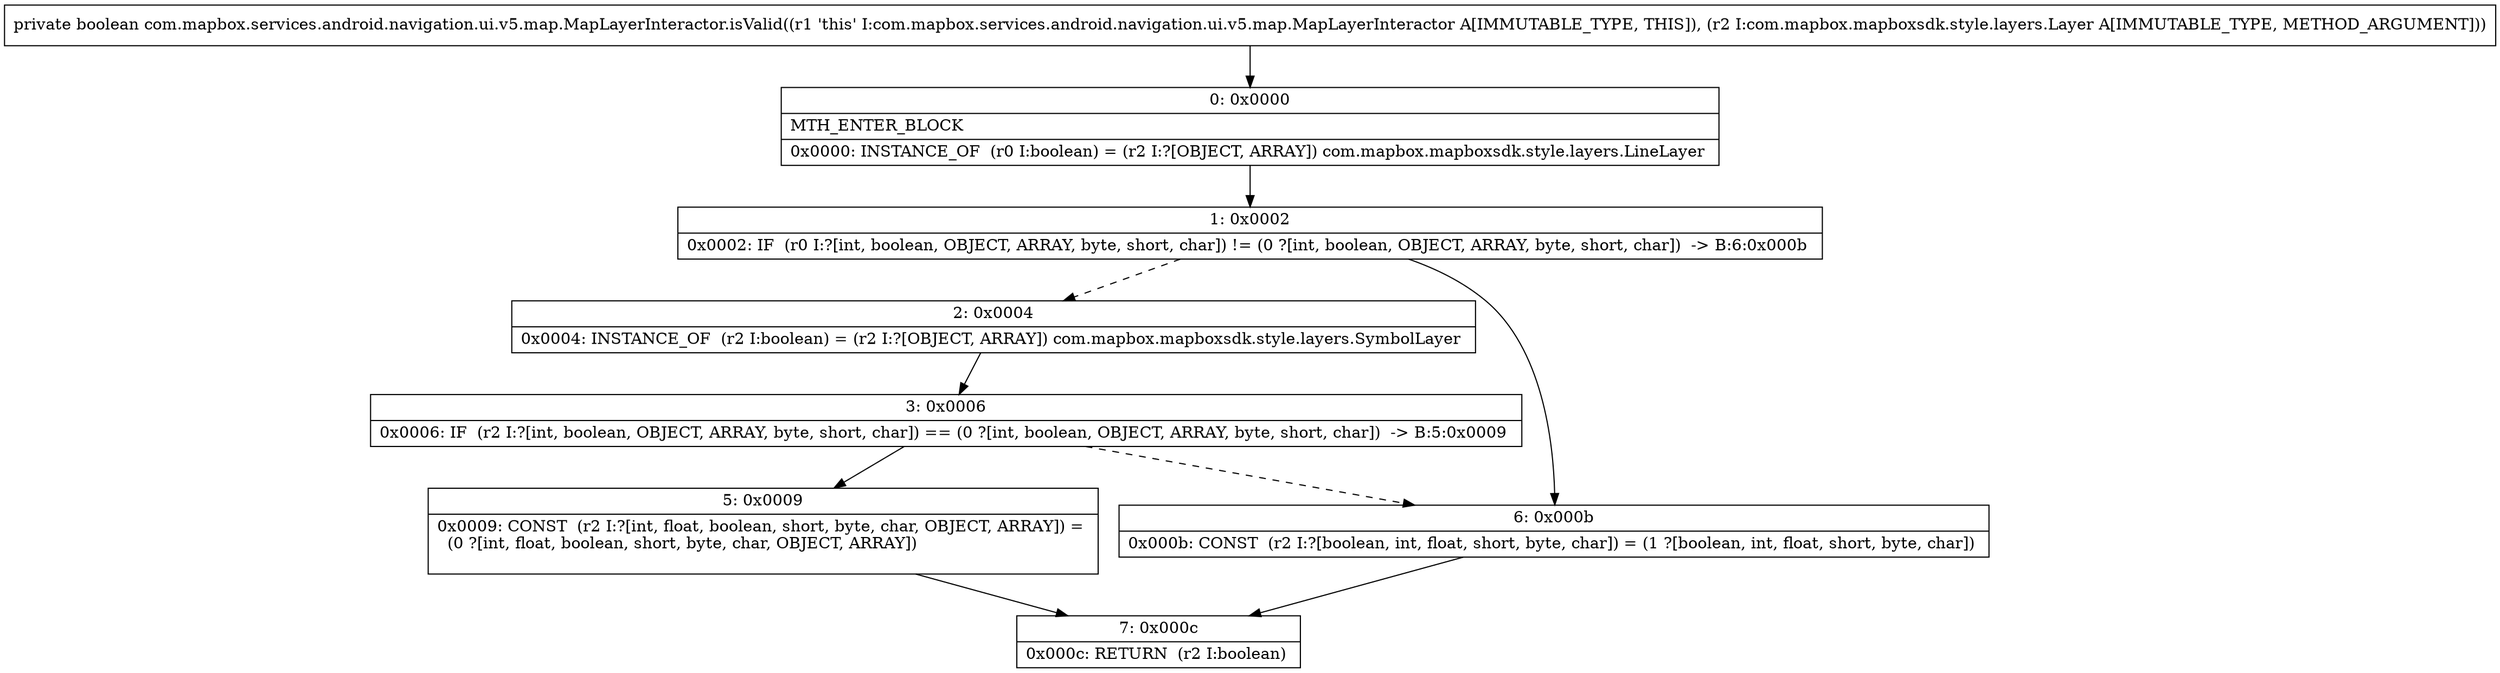 digraph "CFG forcom.mapbox.services.android.navigation.ui.v5.map.MapLayerInteractor.isValid(Lcom\/mapbox\/mapboxsdk\/style\/layers\/Layer;)Z" {
Node_0 [shape=record,label="{0\:\ 0x0000|MTH_ENTER_BLOCK\l|0x0000: INSTANCE_OF  (r0 I:boolean) = (r2 I:?[OBJECT, ARRAY]) com.mapbox.mapboxsdk.style.layers.LineLayer \l}"];
Node_1 [shape=record,label="{1\:\ 0x0002|0x0002: IF  (r0 I:?[int, boolean, OBJECT, ARRAY, byte, short, char]) != (0 ?[int, boolean, OBJECT, ARRAY, byte, short, char])  \-\> B:6:0x000b \l}"];
Node_2 [shape=record,label="{2\:\ 0x0004|0x0004: INSTANCE_OF  (r2 I:boolean) = (r2 I:?[OBJECT, ARRAY]) com.mapbox.mapboxsdk.style.layers.SymbolLayer \l}"];
Node_3 [shape=record,label="{3\:\ 0x0006|0x0006: IF  (r2 I:?[int, boolean, OBJECT, ARRAY, byte, short, char]) == (0 ?[int, boolean, OBJECT, ARRAY, byte, short, char])  \-\> B:5:0x0009 \l}"];
Node_5 [shape=record,label="{5\:\ 0x0009|0x0009: CONST  (r2 I:?[int, float, boolean, short, byte, char, OBJECT, ARRAY]) = \l  (0 ?[int, float, boolean, short, byte, char, OBJECT, ARRAY])\l \l}"];
Node_6 [shape=record,label="{6\:\ 0x000b|0x000b: CONST  (r2 I:?[boolean, int, float, short, byte, char]) = (1 ?[boolean, int, float, short, byte, char]) \l}"];
Node_7 [shape=record,label="{7\:\ 0x000c|0x000c: RETURN  (r2 I:boolean) \l}"];
MethodNode[shape=record,label="{private boolean com.mapbox.services.android.navigation.ui.v5.map.MapLayerInteractor.isValid((r1 'this' I:com.mapbox.services.android.navigation.ui.v5.map.MapLayerInteractor A[IMMUTABLE_TYPE, THIS]), (r2 I:com.mapbox.mapboxsdk.style.layers.Layer A[IMMUTABLE_TYPE, METHOD_ARGUMENT])) }"];
MethodNode -> Node_0;
Node_0 -> Node_1;
Node_1 -> Node_2[style=dashed];
Node_1 -> Node_6;
Node_2 -> Node_3;
Node_3 -> Node_5;
Node_3 -> Node_6[style=dashed];
Node_5 -> Node_7;
Node_6 -> Node_7;
}


